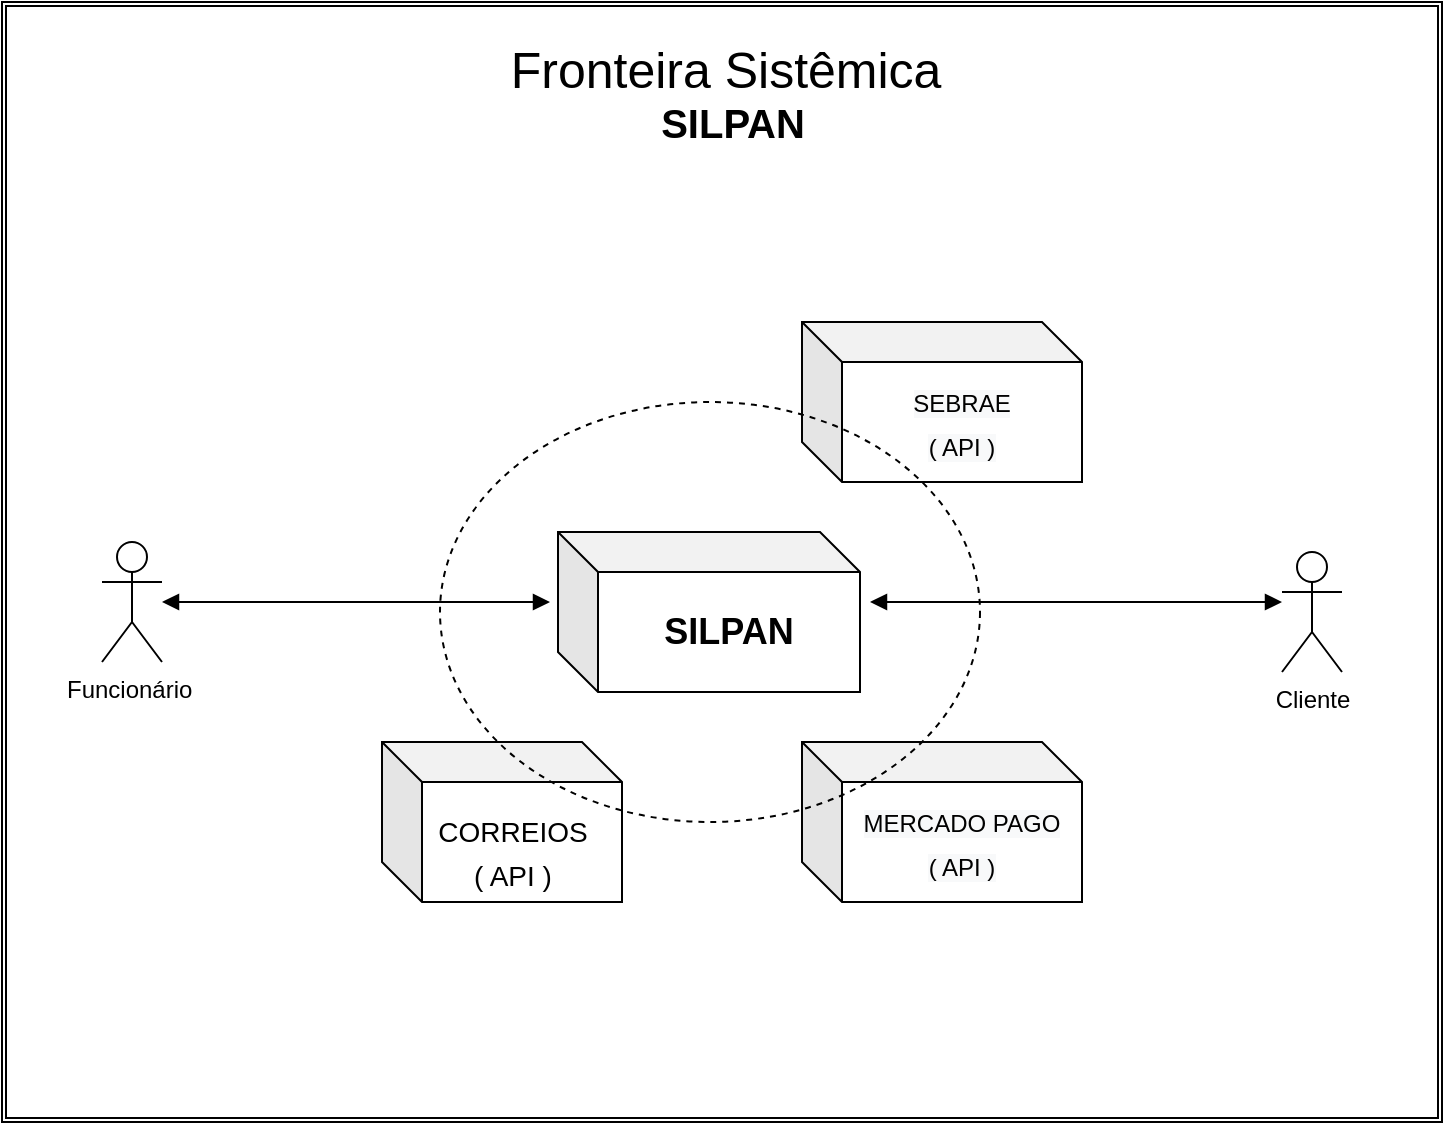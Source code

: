 <mxfile version="14.5.1" type="device"><diagram id="NyGqlk8YTMZIfPuPTENb" name="Página-1"><mxGraphModel dx="1264" dy="1761" grid="1" gridSize="10" guides="1" tooltips="1" connect="1" arrows="1" fold="1" page="1" pageScale="1" pageWidth="827" pageHeight="1169" math="0" shadow="0"><root><mxCell id="0"/><mxCell id="1" parent="0"/><mxCell id="cZQxjGq23_7FsvMedemq-21" value="" style="shape=ext;double=1;rounded=0;whiteSpace=wrap;html=1;sketch=0;fillColor=none;fontSize=12;" parent="1" vertex="1"><mxGeometry x="60" y="-40" width="720" height="560" as="geometry"/></mxCell><mxCell id="cZQxjGq23_7FsvMedemq-2" value="" style="ellipse;whiteSpace=wrap;html=1;dashed=1;sketch=0;fillColor=none;" parent="1" vertex="1"><mxGeometry x="279" y="160" width="270" height="210" as="geometry"/></mxCell><mxCell id="cZQxjGq23_7FsvMedemq-9" style="edgeStyle=orthogonalEdgeStyle;rounded=0;orthogonalLoop=1;jettySize=auto;html=1;endArrow=block;endFill=1;startArrow=block;startFill=1;" parent="1" source="cZQxjGq23_7FsvMedemq-3" edge="1"><mxGeometry relative="1" as="geometry"><mxPoint x="334.0" y="260" as="targetPoint"/></mxGeometry></mxCell><mxCell id="cZQxjGq23_7FsvMedemq-3" value="Funcionário&amp;nbsp;" style="shape=umlActor;verticalLabelPosition=bottom;verticalAlign=top;html=1;outlineConnect=0;" parent="1" vertex="1"><mxGeometry x="110" y="230" width="30" height="60" as="geometry"/></mxCell><mxCell id="cZQxjGq23_7FsvMedemq-10" style="edgeStyle=orthogonalEdgeStyle;rounded=0;orthogonalLoop=1;jettySize=auto;html=1;entryX=1;entryY=0.5;entryDx=0;entryDy=0;startArrow=block;startFill=1;endArrow=block;endFill=1;" parent="1" source="cZQxjGq23_7FsvMedemq-4" edge="1"><mxGeometry relative="1" as="geometry"><mxPoint x="494.0" y="260" as="targetPoint"/><Array as="points"><mxPoint x="680" y="260"/><mxPoint x="680" y="260"/></Array></mxGeometry></mxCell><mxCell id="cZQxjGq23_7FsvMedemq-4" value="Cliente" style="shape=umlActor;verticalLabelPosition=bottom;verticalAlign=top;html=1;outlineConnect=0;" parent="1" vertex="1"><mxGeometry x="700" y="235" width="30" height="60" as="geometry"/></mxCell><mxCell id="cZQxjGq23_7FsvMedemq-20" value="&lt;span style=&quot;font-weight: normal&quot;&gt;&lt;font style=&quot;font-size: 25px&quot;&gt;Fronteira Sistêmica&amp;nbsp;&lt;/font&gt;&lt;/span&gt;&lt;br style=&quot;font-size: 20px&quot;&gt;SILPAN" style="text;html=1;align=center;verticalAlign=middle;resizable=0;points=[];autosize=1;fontStyle=1;fontSize=20;" parent="1" vertex="1"><mxGeometry x="305" y="-20" width="240" height="50" as="geometry"/></mxCell><mxCell id="cZQxjGq23_7FsvMedemq-23" value="&lt;b&gt;SILPAN&lt;/b&gt;" style="shape=cube;whiteSpace=wrap;html=1;boundedLbl=1;backgroundOutline=1;darkOpacity=0.05;darkOpacity2=0.1;sketch=0;fillColor=none;fontSize=18;rotation=0;" parent="1" vertex="1"><mxGeometry x="338" y="225" width="151" height="80" as="geometry"/></mxCell><mxCell id="cZQxjGq23_7FsvMedemq-24" value="&#10;&#10;&lt;span style=&quot;color: rgb(0, 0, 0); font-family: helvetica; font-size: 12px; font-style: normal; font-weight: 400; letter-spacing: normal; text-align: center; text-indent: 0px; text-transform: none; word-spacing: 0px; background-color: rgb(248, 249, 250); display: inline; float: none;&quot;&gt;MERCADO PAGO&lt;/span&gt;&lt;br style=&quot;color: rgb(0, 0, 0); font-family: helvetica; font-size: 12px; font-style: normal; font-weight: 400; letter-spacing: normal; text-align: center; text-indent: 0px; text-transform: none; word-spacing: 0px; background-color: rgb(248, 249, 250);&quot;&gt;&lt;span style=&quot;color: rgb(0, 0, 0); font-family: helvetica; font-size: 12px; font-style: normal; font-weight: 400; letter-spacing: normal; text-align: center; text-indent: 0px; text-transform: none; word-spacing: 0px; background-color: rgb(248, 249, 250); display: inline; float: none;&quot;&gt;( API )&lt;/span&gt;&#10;&#10;" style="shape=cube;whiteSpace=wrap;html=1;boundedLbl=1;backgroundOutline=1;darkOpacity=0.05;darkOpacity2=0.1;sketch=0;fillColor=none;fontSize=18;" parent="1" vertex="1"><mxGeometry x="460" y="330" width="140" height="80" as="geometry"/></mxCell><mxCell id="cZQxjGq23_7FsvMedemq-25" value="&lt;span style=&quot;color: rgba(0 , 0 , 0 , 0) ; font-family: monospace ; font-size: 0px&quot;&gt;aaaaaa&lt;/span&gt;" style="shape=cube;whiteSpace=wrap;html=1;boundedLbl=1;backgroundOutline=1;darkOpacity=0.05;darkOpacity2=0.1;sketch=0;fillColor=none;fontSize=18;" parent="1" vertex="1"><mxGeometry x="250" y="330" width="120" height="80" as="geometry"/></mxCell><mxCell id="cZQxjGq23_7FsvMedemq-31" value="&lt;font style=&quot;font-size: 14px&quot;&gt;CORREIOS&lt;br&gt;( API )&lt;/font&gt;" style="text;html=1;align=center;verticalAlign=middle;resizable=0;points=[];autosize=1;fontSize=18;" parent="1" vertex="1"><mxGeometry x="270" y="360" width="90" height="50" as="geometry"/></mxCell><mxCell id="cZQxjGq23_7FsvMedemq-32" value="&lt;span style=&quot;color: rgb(0 , 0 , 0) ; font-family: &amp;#34;helvetica&amp;#34; ; font-size: 12px ; font-style: normal ; font-weight: 400 ; letter-spacing: normal ; text-align: center ; text-indent: 0px ; text-transform: none ; word-spacing: 0px ; background-color: rgb(248 , 249 , 250) ; display: inline ; float: none&quot;&gt;SEBRAE&lt;/span&gt;&lt;br style=&quot;color: rgb(0 , 0 , 0) ; font-family: &amp;#34;helvetica&amp;#34; ; font-size: 12px ; font-style: normal ; font-weight: 400 ; letter-spacing: normal ; text-align: center ; text-indent: 0px ; text-transform: none ; word-spacing: 0px ; background-color: rgb(248 , 249 , 250)&quot;&gt;&lt;span style=&quot;color: rgb(0 , 0 , 0) ; font-family: &amp;#34;helvetica&amp;#34; ; font-size: 12px ; font-style: normal ; font-weight: 400 ; letter-spacing: normal ; text-align: center ; text-indent: 0px ; text-transform: none ; word-spacing: 0px ; background-color: rgb(248 , 249 , 250) ; display: inline ; float: none&quot;&gt;( API )&lt;/span&gt;" style="shape=cube;whiteSpace=wrap;html=1;boundedLbl=1;backgroundOutline=1;darkOpacity=0.05;darkOpacity2=0.1;sketch=0;fillColor=none;fontSize=18;" parent="1" vertex="1"><mxGeometry x="460" y="120" width="140" height="80" as="geometry"/></mxCell></root></mxGraphModel></diagram></mxfile>